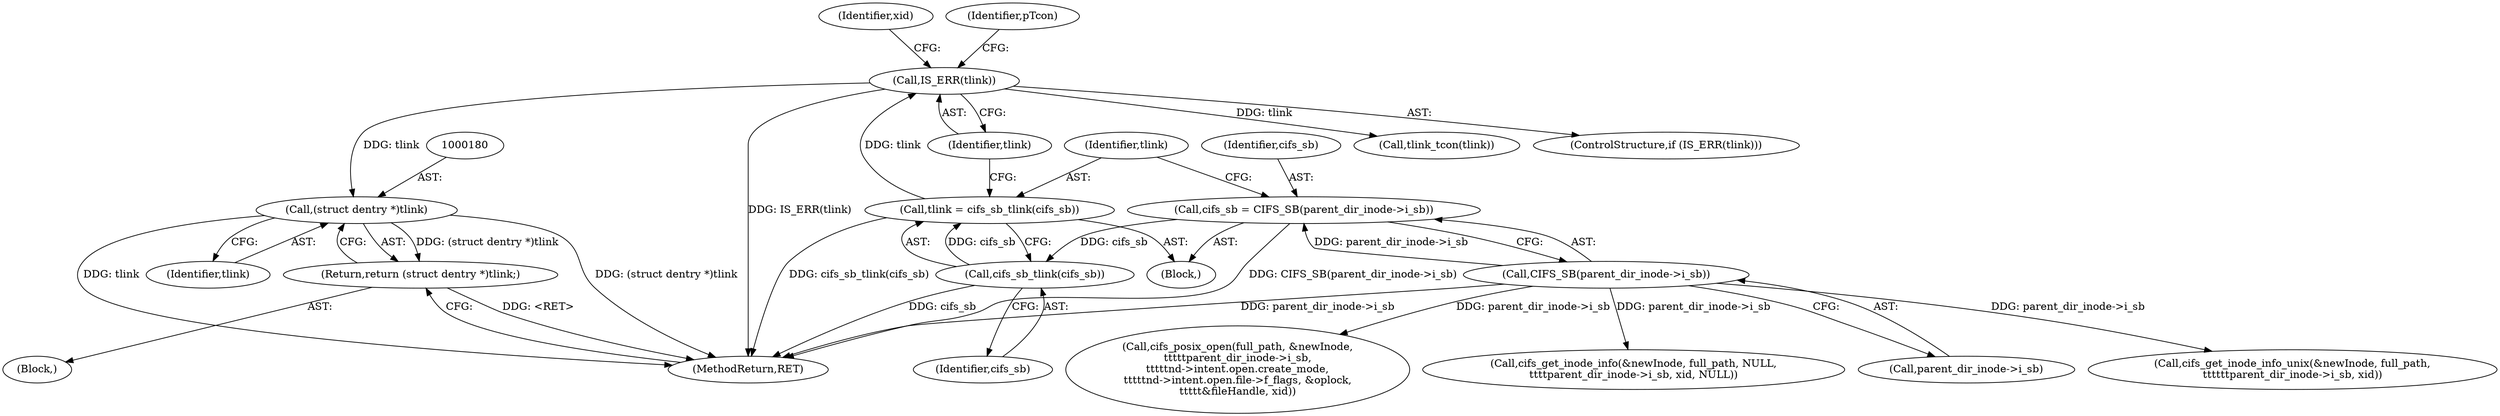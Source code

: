 digraph "0_linux_88d7d4e4a439f32acc56a6d860e415ee71d3df08@pointer" {
"1000179" [label="(Call,(struct dentry *)tlink)"];
"1000173" [label="(Call,IS_ERR(tlink))"];
"1000168" [label="(Call,tlink = cifs_sb_tlink(cifs_sb))"];
"1000170" [label="(Call,cifs_sb_tlink(cifs_sb))"];
"1000162" [label="(Call,cifs_sb = CIFS_SB(parent_dir_inode->i_sb))"];
"1000164" [label="(Call,CIFS_SB(parent_dir_inode->i_sb))"];
"1000178" [label="(Return,return (struct dentry *)tlink;)"];
"1000165" [label="(Call,parent_dir_inode->i_sb)"];
"1000177" [label="(Identifier,xid)"];
"1000164" [label="(Call,CIFS_SB(parent_dir_inode->i_sb))"];
"1000183" [label="(Identifier,pTcon)"];
"1000169" [label="(Identifier,tlink)"];
"1000174" [label="(Identifier,tlink)"];
"1000179" [label="(Call,(struct dentry *)tlink)"];
"1000170" [label="(Call,cifs_sb_tlink(cifs_sb))"];
"1000393" [label="(Call,cifs_get_inode_info(&newInode, full_path, NULL,\n\t\t\t\tparent_dir_inode->i_sb, xid, NULL))"];
"1000501" [label="(MethodReturn,RET)"];
"1000173" [label="(Call,IS_ERR(tlink))"];
"1000181" [label="(Identifier,tlink)"];
"1000171" [label="(Identifier,cifs_sb)"];
"1000178" [label="(Return,return (struct dentry *)tlink;)"];
"1000115" [label="(Block,)"];
"1000162" [label="(Call,cifs_sb = CIFS_SB(parent_dir_inode->i_sb))"];
"1000382" [label="(Call,cifs_get_inode_info_unix(&newInode, full_path,\n\t\t\t\t\t\tparent_dir_inode->i_sb, xid))"];
"1000184" [label="(Call,tlink_tcon(tlink))"];
"1000175" [label="(Block,)"];
"1000168" [label="(Call,tlink = cifs_sb_tlink(cifs_sb))"];
"1000319" [label="(Call,cifs_posix_open(full_path, &newInode,\n\t\t\t\t\tparent_dir_inode->i_sb,\n\t\t\t\t\tnd->intent.open.create_mode,\n\t\t\t\t\tnd->intent.open.file->f_flags, &oplock,\n\t\t\t\t\t&fileHandle, xid))"];
"1000172" [label="(ControlStructure,if (IS_ERR(tlink)))"];
"1000163" [label="(Identifier,cifs_sb)"];
"1000179" -> "1000178"  [label="AST: "];
"1000179" -> "1000181"  [label="CFG: "];
"1000180" -> "1000179"  [label="AST: "];
"1000181" -> "1000179"  [label="AST: "];
"1000178" -> "1000179"  [label="CFG: "];
"1000179" -> "1000501"  [label="DDG: (struct dentry *)tlink"];
"1000179" -> "1000501"  [label="DDG: tlink"];
"1000179" -> "1000178"  [label="DDG: (struct dentry *)tlink"];
"1000173" -> "1000179"  [label="DDG: tlink"];
"1000173" -> "1000172"  [label="AST: "];
"1000173" -> "1000174"  [label="CFG: "];
"1000174" -> "1000173"  [label="AST: "];
"1000177" -> "1000173"  [label="CFG: "];
"1000183" -> "1000173"  [label="CFG: "];
"1000173" -> "1000501"  [label="DDG: IS_ERR(tlink)"];
"1000168" -> "1000173"  [label="DDG: tlink"];
"1000173" -> "1000184"  [label="DDG: tlink"];
"1000168" -> "1000115"  [label="AST: "];
"1000168" -> "1000170"  [label="CFG: "];
"1000169" -> "1000168"  [label="AST: "];
"1000170" -> "1000168"  [label="AST: "];
"1000174" -> "1000168"  [label="CFG: "];
"1000168" -> "1000501"  [label="DDG: cifs_sb_tlink(cifs_sb)"];
"1000170" -> "1000168"  [label="DDG: cifs_sb"];
"1000170" -> "1000171"  [label="CFG: "];
"1000171" -> "1000170"  [label="AST: "];
"1000170" -> "1000501"  [label="DDG: cifs_sb"];
"1000162" -> "1000170"  [label="DDG: cifs_sb"];
"1000162" -> "1000115"  [label="AST: "];
"1000162" -> "1000164"  [label="CFG: "];
"1000163" -> "1000162"  [label="AST: "];
"1000164" -> "1000162"  [label="AST: "];
"1000169" -> "1000162"  [label="CFG: "];
"1000162" -> "1000501"  [label="DDG: CIFS_SB(parent_dir_inode->i_sb)"];
"1000164" -> "1000162"  [label="DDG: parent_dir_inode->i_sb"];
"1000164" -> "1000165"  [label="CFG: "];
"1000165" -> "1000164"  [label="AST: "];
"1000164" -> "1000501"  [label="DDG: parent_dir_inode->i_sb"];
"1000164" -> "1000319"  [label="DDG: parent_dir_inode->i_sb"];
"1000164" -> "1000382"  [label="DDG: parent_dir_inode->i_sb"];
"1000164" -> "1000393"  [label="DDG: parent_dir_inode->i_sb"];
"1000178" -> "1000175"  [label="AST: "];
"1000501" -> "1000178"  [label="CFG: "];
"1000178" -> "1000501"  [label="DDG: <RET>"];
}
